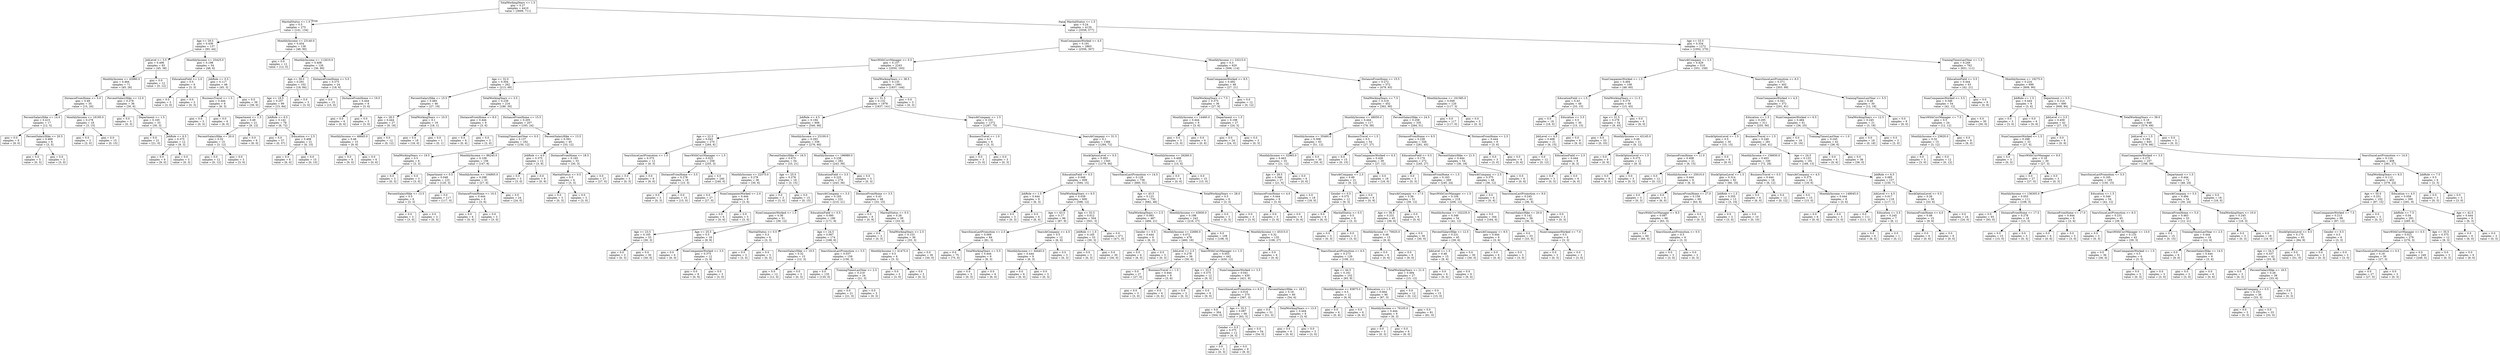 digraph Tree {
node [shape=box] ;
0 [label="TotalWorkingYears <= 1.5\ngini = 0.27\nsamples = 4410\nvalue = [3699, 711]"] ;
1 [label="MaritalStatus <= 1.5\ngini = 0.5\nsamples = 275\nvalue = [141, 134]"] ;
0 -> 1 [labeldistance=2.5, labelangle=45, headlabel="True"] ;
2 [label="Age <= 29.5\ngini = 0.436\nsamples = 137\nvalue = [93, 44]"] ;
1 -> 2 ;
3 [label="JobLevel <= 3.5\ngini = 0.496\nsamples = 83\nvalue = [45, 38]"] ;
2 -> 3 ;
4 [label="MonthlyIncome <= 43980.0\ngini = 0.464\nsamples = 71\nvalue = [45, 26]"] ;
3 -> 4 ;
5 [label="DistanceFromHome <= 5.0\ngini = 0.49\nsamples = 35\nvalue = [15, 20]"] ;
4 -> 5 ;
6 [label="PercentSalaryHike <= 14.0\ngini = 0.415\nsamples = 17\nvalue = [12, 5]"] ;
5 -> 6 ;
7 [label="gini = 0.0\nsamples = 9\nvalue = [9, 0]"] ;
6 -> 7 ;
8 [label="PercentSalaryHike <= 20.5\ngini = 0.469\nsamples = 8\nvalue = [3, 5]"] ;
6 -> 8 ;
9 [label="gini = 0.0\nsamples = 5\nvalue = [0, 5]"] ;
8 -> 9 ;
10 [label="gini = 0.0\nsamples = 3\nvalue = [3, 0]"] ;
8 -> 10 ;
11 [label="MonthlyIncome <= 16195.0\ngini = 0.278\nsamples = 18\nvalue = [3, 15]"] ;
5 -> 11 ;
12 [label="gini = 0.0\nsamples = 3\nvalue = [3, 0]"] ;
11 -> 12 ;
13 [label="gini = 0.0\nsamples = 15\nvalue = [0, 15]"] ;
11 -> 13 ;
14 [label="PercentSalaryHike <= 12.0\ngini = 0.278\nsamples = 36\nvalue = [30, 6]"] ;
4 -> 14 ;
15 [label="gini = 0.0\nsamples = 3\nvalue = [0, 3]"] ;
14 -> 15 ;
16 [label="Department <= 1.5\ngini = 0.165\nsamples = 33\nvalue = [30, 3]"] ;
14 -> 16 ;
17 [label="gini = 0.0\nsamples = 21\nvalue = [21, 0]"] ;
16 -> 17 ;
18 [label="JobRole <= 6.5\ngini = 0.375\nsamples = 12\nvalue = [9, 3]"] ;
16 -> 18 ;
19 [label="gini = 0.0\nsamples = 9\nvalue = [9, 0]"] ;
18 -> 19 ;
20 [label="gini = 0.0\nsamples = 3\nvalue = [0, 3]"] ;
18 -> 20 ;
21 [label="gini = 0.0\nsamples = 12\nvalue = [0, 12]"] ;
3 -> 21 ;
22 [label="MonthlyIncome <= 25425.0\ngini = 0.198\nsamples = 54\nvalue = [48, 6]"] ;
2 -> 22 ;
23 [label="EducationField <= 2.0\ngini = 0.5\nsamples = 6\nvalue = [3, 3]"] ;
22 -> 23 ;
24 [label="gini = 0.0\nsamples = 3\nvalue = [3, 0]"] ;
23 -> 24 ;
25 [label="gini = 0.0\nsamples = 3\nvalue = [0, 3]"] ;
23 -> 25 ;
26 [label="JobRole <= 0.5\ngini = 0.117\nsamples = 48\nvalue = [45, 3]"] ;
22 -> 26 ;
27 [label="BusinessTravel <= 1.5\ngini = 0.444\nsamples = 9\nvalue = [6, 3]"] ;
26 -> 27 ;
28 [label="gini = 0.0\nsamples = 3\nvalue = [0, 3]"] ;
27 -> 28 ;
29 [label="gini = 0.0\nsamples = 6\nvalue = [6, 0]"] ;
27 -> 29 ;
30 [label="gini = 0.0\nsamples = 39\nvalue = [39, 0]"] ;
26 -> 30 ;
31 [label="MonthlyIncome <= 23140.0\ngini = 0.454\nsamples = 138\nvalue = [48, 90]"] ;
1 -> 31 ;
32 [label="gini = 0.0\nsamples = 12\nvalue = [12, 0]"] ;
31 -> 32 ;
33 [label="MonthlyIncome <= 112610.0\ngini = 0.408\nsamples = 126\nvalue = [36, 90]"] ;
31 -> 33 ;
34 [label="Age <= 39.0\ngini = 0.291\nsamples = 102\nvalue = [18, 84]"] ;
33 -> 34 ;
35 [label="Age <= 18.5\ngini = 0.257\nsamples = 99\nvalue = [15, 84]"] ;
34 -> 35 ;
36 [label="Department <= 1.5\ngini = 0.49\nsamples = 21\nvalue = [9, 12]"] ;
35 -> 36 ;
37 [label="PercentSalaryHike <= 20.0\ngini = 0.32\nsamples = 15\nvalue = [3, 12]"] ;
36 -> 37 ;
38 [label="gini = 0.0\nsamples = 12\nvalue = [0, 12]"] ;
37 -> 38 ;
39 [label="gini = 0.0\nsamples = 3\nvalue = [3, 0]"] ;
37 -> 39 ;
40 [label="gini = 0.0\nsamples = 6\nvalue = [6, 0]"] ;
36 -> 40 ;
41 [label="JobRole <= 6.5\ngini = 0.142\nsamples = 78\nvalue = [6, 72]"] ;
35 -> 41 ;
42 [label="gini = 0.0\nsamples = 57\nvalue = [0, 57]"] ;
41 -> 42 ;
43 [label="Education <= 2.5\ngini = 0.408\nsamples = 21\nvalue = [6, 15]"] ;
41 -> 43 ;
44 [label="gini = 0.0\nsamples = 6\nvalue = [6, 0]"] ;
43 -> 44 ;
45 [label="gini = 0.0\nsamples = 15\nvalue = [0, 15]"] ;
43 -> 45 ;
46 [label="gini = 0.0\nsamples = 3\nvalue = [3, 0]"] ;
34 -> 46 ;
47 [label="DistanceFromHome <= 5.0\ngini = 0.375\nsamples = 24\nvalue = [18, 6]"] ;
33 -> 47 ;
48 [label="gini = 0.0\nsamples = 15\nvalue = [15, 0]"] ;
47 -> 48 ;
49 [label="DistanceFromHome <= 19.0\ngini = 0.444\nsamples = 9\nvalue = [3, 6]"] ;
47 -> 49 ;
50 [label="gini = 0.0\nsamples = 6\nvalue = [0, 6]"] ;
49 -> 50 ;
51 [label="gini = 0.0\nsamples = 3\nvalue = [3, 0]"] ;
49 -> 51 ;
52 [label="MaritalStatus <= 1.5\ngini = 0.24\nsamples = 4135\nvalue = [3558, 577]"] ;
0 -> 52 [labeldistance=2.5, labelangle=-45, headlabel="False"] ;
53 [label="NumCompaniesWorked <= 4.5\ngini = 0.191\nsamples = 2863\nvalue = [2556, 307]"] ;
52 -> 53 ;
54 [label="YearsWithCurrManager <= 0.5\ngini = 0.157\nsamples = 2243\nvalue = [2050, 193]"] ;
53 -> 54 ;
55 [label="Age <= 32.0\ngini = 0.304\nsamples = 262\nvalue = [213, 49]"] ;
54 -> 55 ;
56 [label="PercentSalaryHike <= 15.5\ngini = 0.485\nsamples = 46\nvalue = [27, 19]"] ;
55 -> 56 ;
57 [label="Age <= 28.5\ngini = 0.444\nsamples = 27\nvalue = [9, 18]"] ;
56 -> 57 ;
58 [label="MonthlyIncome <= 46845.0\ngini = 0.48\nsamples = 15\nvalue = [9, 6]"] ;
57 -> 58 ;
59 [label="gini = 0.0\nsamples = 9\nvalue = [9, 0]"] ;
58 -> 59 ;
60 [label="gini = 0.0\nsamples = 6\nvalue = [0, 6]"] ;
58 -> 60 ;
61 [label="gini = 0.0\nsamples = 12\nvalue = [0, 12]"] ;
57 -> 61 ;
62 [label="TotalWorkingYears <= 10.5\ngini = 0.1\nsamples = 19\nvalue = [18, 1]"] ;
56 -> 62 ;
63 [label="gini = 0.0\nsamples = 18\nvalue = [18, 0]"] ;
62 -> 63 ;
64 [label="gini = 0.0\nsamples = 1\nvalue = [0, 1]"] ;
62 -> 64 ;
65 [label="TotalWorkingYears <= 3.5\ngini = 0.239\nsamples = 216\nvalue = [186, 30]"] ;
55 -> 65 ;
66 [label="DistanceFromHome <= 8.0\ngini = 0.444\nsamples = 9\nvalue = [3, 6]"] ;
65 -> 66 ;
67 [label="gini = 0.0\nsamples = 6\nvalue = [0, 6]"] ;
66 -> 67 ;
68 [label="gini = 0.0\nsamples = 3\nvalue = [3, 0]"] ;
66 -> 68 ;
69 [label="DistanceFromHome <= 15.5\ngini = 0.205\nsamples = 207\nvalue = [183, 24]"] ;
65 -> 69 ;
70 [label="TrainingTimesLastYear <= 0.5\ngini = 0.137\nsamples = 162\nvalue = [150, 12]"] ;
69 -> 70 ;
71 [label="TotalWorkingYears <= 19.5\ngini = 0.5\nsamples = 6\nvalue = [3, 3]"] ;
70 -> 71 ;
72 [label="gini = 0.0\nsamples = 3\nvalue = [0, 3]"] ;
71 -> 72 ;
73 [label="gini = 0.0\nsamples = 3\nvalue = [3, 0]"] ;
71 -> 73 ;
74 [label="MonthlyIncome <= 86245.0\ngini = 0.109\nsamples = 156\nvalue = [147, 9]"] ;
70 -> 74 ;
75 [label="Department <= 0.5\ngini = 0.048\nsamples = 123\nvalue = [120, 3]"] ;
74 -> 75 ;
76 [label="PercentSalaryHike <= 13.5\ngini = 0.5\nsamples = 6\nvalue = [3, 3]"] ;
75 -> 76 ;
77 [label="gini = 0.0\nsamples = 3\nvalue = [3, 0]"] ;
76 -> 77 ;
78 [label="gini = 0.0\nsamples = 3\nvalue = [0, 3]"] ;
76 -> 78 ;
79 [label="gini = 0.0\nsamples = 117\nvalue = [117, 0]"] ;
75 -> 79 ;
80 [label="MonthlyIncome <= 104905.0\ngini = 0.298\nsamples = 33\nvalue = [27, 6]"] ;
74 -> 80 ;
81 [label="DistanceFromHome <= 10.5\ngini = 0.444\nsamples = 9\nvalue = [3, 6]"] ;
80 -> 81 ;
82 [label="gini = 0.0\nsamples = 6\nvalue = [0, 6]"] ;
81 -> 82 ;
83 [label="gini = 0.0\nsamples = 3\nvalue = [3, 0]"] ;
81 -> 83 ;
84 [label="gini = 0.0\nsamples = 24\nvalue = [24, 0]"] ;
80 -> 84 ;
85 [label="PercentSalaryHike <= 13.5\ngini = 0.391\nsamples = 45\nvalue = [33, 12]"] ;
69 -> 85 ;
86 [label="JobRole <= 4.0\ngini = 0.375\nsamples = 12\nvalue = [3, 9]"] ;
85 -> 86 ;
87 [label="gini = 0.0\nsamples = 3\nvalue = [3, 0]"] ;
86 -> 87 ;
88 [label="gini = 0.0\nsamples = 9\nvalue = [0, 9]"] ;
86 -> 88 ;
89 [label="DistanceFromHome <= 18.5\ngini = 0.165\nsamples = 33\nvalue = [30, 3]"] ;
85 -> 89 ;
90 [label="MaritalStatus <= 0.5\ngini = 0.5\nsamples = 6\nvalue = [3, 3]"] ;
89 -> 90 ;
91 [label="gini = 0.0\nsamples = 3\nvalue = [0, 3]"] ;
90 -> 91 ;
92 [label="gini = 0.0\nsamples = 3\nvalue = [3, 0]"] ;
90 -> 92 ;
93 [label="gini = 0.0\nsamples = 27\nvalue = [27, 0]"] ;
89 -> 93 ;
94 [label="TotalWorkingYears <= 38.5\ngini = 0.135\nsamples = 1981\nvalue = [1837, 144]"] ;
54 -> 94 ;
95 [label="Age <= 31.5\ngini = 0.132\nsamples = 1978\nvalue = [1837, 141]"] ;
94 -> 95 ;
96 [label="JobRole <= 4.5\ngini = 0.194\nsamples = 606\nvalue = [540, 66]"] ;
95 -> 96 ;
97 [label="Age <= 22.5\ngini = 0.043\nsamples = 270\nvalue = [264, 6]"] ;
96 -> 97 ;
98 [label="YearsSinceLastPromotion <= 1.0\ngini = 0.375\nsamples = 12\nvalue = [9, 3]"] ;
97 -> 98 ;
99 [label="gini = 0.0\nsamples = 3\nvalue = [0, 3]"] ;
98 -> 99 ;
100 [label="gini = 0.0\nsamples = 9\nvalue = [9, 0]"] ;
98 -> 100 ;
101 [label="YearsWithCurrManager <= 1.5\ngini = 0.023\nsamples = 258\nvalue = [255, 3]"] ;
97 -> 101 ;
102 [label="DistanceFromHome <= 3.5\ngini = 0.278\nsamples = 18\nvalue = [15, 3]"] ;
101 -> 102 ;
103 [label="gini = 0.0\nsamples = 3\nvalue = [0, 3]"] ;
102 -> 103 ;
104 [label="gini = 0.0\nsamples = 15\nvalue = [15, 0]"] ;
102 -> 104 ;
105 [label="gini = 0.0\nsamples = 240\nvalue = [240, 0]"] ;
101 -> 105 ;
106 [label="MonthlyIncome <= 23100.0\ngini = 0.293\nsamples = 336\nvalue = [276, 60]"] ;
96 -> 106 ;
107 [label="PercentSalaryHike <= 16.5\ngini = 0.475\nsamples = 54\nvalue = [33, 21]"] ;
106 -> 107 ;
108 [label="MonthlyIncome <= 22375.0\ngini = 0.278\nsamples = 36\nvalue = [30, 6]"] ;
107 -> 108 ;
109 [label="gini = 0.0\nsamples = 27\nvalue = [27, 0]"] ;
108 -> 109 ;
110 [label="NumCompaniesWorked <= 2.0\ngini = 0.444\nsamples = 9\nvalue = [3, 6]"] ;
108 -> 110 ;
111 [label="gini = 0.0\nsamples = 6\nvalue = [0, 6]"] ;
110 -> 111 ;
112 [label="gini = 0.0\nsamples = 3\nvalue = [3, 0]"] ;
110 -> 112 ;
113 [label="Age <= 25.5\ngini = 0.278\nsamples = 18\nvalue = [3, 15]"] ;
107 -> 113 ;
114 [label="gini = 0.0\nsamples = 3\nvalue = [3, 0]"] ;
113 -> 114 ;
115 [label="gini = 0.0\nsamples = 15\nvalue = [0, 15]"] ;
113 -> 115 ;
116 [label="MonthlyIncome <= 196980.0\ngini = 0.238\nsamples = 282\nvalue = [243, 39]"] ;
106 -> 116 ;
117 [label="EducationField <= 3.5\ngini = 0.225\nsamples = 279\nvalue = [243, 36]"] ;
116 -> 117 ;
118 [label="YearsAtCompany <= 3.5\ngini = 0.165\nsamples = 231\nvalue = [210, 21]"] ;
117 -> 118 ;
119 [label="NumCompaniesWorked <= 1.5\ngini = 0.36\nsamples = 51\nvalue = [39, 12]"] ;
118 -> 119 ;
120 [label="Age <= 23.5\ngini = 0.165\nsamples = 33\nvalue = [30, 3]"] ;
119 -> 120 ;
121 [label="gini = 0.0\nsamples = 3\nvalue = [0, 3]"] ;
120 -> 121 ;
122 [label="gini = 0.0\nsamples = 30\nvalue = [30, 0]"] ;
120 -> 122 ;
123 [label="Age <= 25.5\ngini = 0.5\nsamples = 18\nvalue = [9, 9]"] ;
119 -> 123 ;
124 [label="gini = 0.0\nsamples = 6\nvalue = [6, 0]"] ;
123 -> 124 ;
125 [label="NumCompaniesWorked <= 3.5\ngini = 0.375\nsamples = 12\nvalue = [3, 9]"] ;
123 -> 125 ;
126 [label="gini = 0.0\nsamples = 9\nvalue = [0, 9]"] ;
125 -> 126 ;
127 [label="gini = 0.0\nsamples = 3\nvalue = [3, 0]"] ;
125 -> 127 ;
128 [label="EducationField <= 0.5\ngini = 0.095\nsamples = 180\nvalue = [171, 9]"] ;
118 -> 128 ;
129 [label="MaritalStatus <= 0.5\ngini = 0.5\nsamples = 6\nvalue = [3, 3]"] ;
128 -> 129 ;
130 [label="gini = 0.0\nsamples = 3\nvalue = [3, 0]"] ;
129 -> 130 ;
131 [label="gini = 0.0\nsamples = 3\nvalue = [0, 3]"] ;
129 -> 131 ;
132 [label="Age <= 24.5\ngini = 0.067\nsamples = 174\nvalue = [168, 6]"] ;
128 -> 132 ;
133 [label="PercentSalaryHike <= 19.5\ngini = 0.32\nsamples = 15\nvalue = [12, 3]"] ;
132 -> 133 ;
134 [label="gini = 0.0\nsamples = 12\nvalue = [12, 0]"] ;
133 -> 134 ;
135 [label="gini = 0.0\nsamples = 3\nvalue = [0, 3]"] ;
133 -> 135 ;
136 [label="YearsSinceLastPromotion <= 5.5\ngini = 0.037\nsamples = 159\nvalue = [156, 3]"] ;
132 -> 136 ;
137 [label="gini = 0.0\nsamples = 135\nvalue = [135, 0]"] ;
136 -> 137 ;
138 [label="TrainingTimesLastYear <= 2.5\ngini = 0.219\nsamples = 24\nvalue = [21, 3]"] ;
136 -> 138 ;
139 [label="gini = 0.0\nsamples = 21\nvalue = [21, 0]"] ;
138 -> 139 ;
140 [label="gini = 0.0\nsamples = 3\nvalue = [0, 3]"] ;
138 -> 140 ;
141 [label="DistanceFromHome <= 3.5\ngini = 0.43\nsamples = 48\nvalue = [33, 15]"] ;
117 -> 141 ;
142 [label="gini = 0.0\nsamples = 9\nvalue = [0, 9]"] ;
141 -> 142 ;
143 [label="MaritalStatus <= 0.5\ngini = 0.26\nsamples = 39\nvalue = [33, 6]"] ;
141 -> 143 ;
144 [label="gini = 0.0\nsamples = 3\nvalue = [0, 3]"] ;
143 -> 144 ;
145 [label="TotalWorkingYears <= 2.5\ngini = 0.153\nsamples = 36\nvalue = [33, 3]"] ;
143 -> 145 ;
146 [label="MonthlyIncome <= 41475.0\ngini = 0.5\nsamples = 6\nvalue = [3, 3]"] ;
145 -> 146 ;
147 [label="gini = 0.0\nsamples = 3\nvalue = [3, 0]"] ;
146 -> 147 ;
148 [label="gini = 0.0\nsamples = 3\nvalue = [0, 3]"] ;
146 -> 148 ;
149 [label="gini = 0.0\nsamples = 30\nvalue = [30, 0]"] ;
145 -> 149 ;
150 [label="gini = 0.0\nsamples = 3\nvalue = [0, 3]"] ;
116 -> 150 ;
151 [label="YearsAtCompany <= 1.5\ngini = 0.103\nsamples = 1372\nvalue = [1297, 75]"] ;
95 -> 151 ;
152 [label="BusinessTravel <= 1.0\ngini = 0.5\nsamples = 6\nvalue = [3, 3]"] ;
151 -> 152 ;
153 [label="gini = 0.0\nsamples = 3\nvalue = [3, 0]"] ;
152 -> 153 ;
154 [label="gini = 0.0\nsamples = 3\nvalue = [0, 3]"] ;
152 -> 154 ;
155 [label="YearsAtCompany <= 31.5\ngini = 0.1\nsamples = 1366\nvalue = [1294, 72]"] ;
151 -> 155 ;
156 [label="StockOptionLevel <= 0.5\ngini = 0.093\nsamples = 1345\nvalue = [1279, 66]"] ;
155 -> 156 ;
157 [label="EducationField <= 0.5\ngini = 0.048\nsamples = 609\nvalue = [594, 15]"] ;
156 -> 157 ;
158 [label="JobRole <= 1.5\ngini = 0.444\nsamples = 9\nvalue = [6, 3]"] ;
157 -> 158 ;
159 [label="gini = 0.0\nsamples = 3\nvalue = [0, 3]"] ;
158 -> 159 ;
160 [label="gini = 0.0\nsamples = 6\nvalue = [6, 0]"] ;
158 -> 160 ;
161 [label="TotalWorkingYears <= 6.5\ngini = 0.039\nsamples = 600\nvalue = [588, 12]"] ;
157 -> 161 ;
162 [label="Age <= 43.5\ngini = 0.17\nsamples = 96\nvalue = [87, 9]"] ;
161 -> 162 ;
163 [label="YearsSinceLastPromotion <= 2.5\ngini = 0.069\nsamples = 84\nvalue = [81, 3]"] ;
162 -> 163 ;
164 [label="gini = 0.0\nsamples = 75\nvalue = [75, 0]"] ;
163 -> 164 ;
165 [label="TotalWorkingYears <= 5.5\ngini = 0.444\nsamples = 9\nvalue = [6, 3]"] ;
163 -> 165 ;
166 [label="gini = 0.0\nsamples = 3\nvalue = [0, 3]"] ;
165 -> 166 ;
167 [label="gini = 0.0\nsamples = 6\nvalue = [6, 0]"] ;
165 -> 167 ;
168 [label="YearsAtCompany <= 4.5\ngini = 0.5\nsamples = 12\nvalue = [6, 6]"] ;
162 -> 168 ;
169 [label="MonthlyIncome <= 44445.0\ngini = 0.444\nsamples = 9\nvalue = [6, 3]"] ;
168 -> 169 ;
170 [label="gini = 0.0\nsamples = 6\nvalue = [6, 0]"] ;
169 -> 170 ;
171 [label="gini = 0.0\nsamples = 3\nvalue = [0, 3]"] ;
169 -> 171 ;
172 [label="gini = 0.0\nsamples = 3\nvalue = [0, 3]"] ;
168 -> 172 ;
173 [label="Age <= 32.5\ngini = 0.012\nsamples = 504\nvalue = [501, 3]"] ;
161 -> 173 ;
174 [label="JobRole <= 1.0\ngini = 0.165\nsamples = 33\nvalue = [30, 3]"] ;
173 -> 174 ;
175 [label="gini = 0.0\nsamples = 3\nvalue = [0, 3]"] ;
174 -> 175 ;
176 [label="gini = 0.0\nsamples = 30\nvalue = [30, 0]"] ;
174 -> 176 ;
177 [label="gini = 0.0\nsamples = 471\nvalue = [471, 0]"] ;
173 -> 177 ;
178 [label="YearsSinceLastPromotion <= 14.5\ngini = 0.129\nsamples = 736\nvalue = [685, 51]"] ;
156 -> 178 ;
179 [label="Age <= 43.5\ngini = 0.123\nsamples = 730\nvalue = [682, 48]"] ;
178 -> 179 ;
180 [label="TotalWorkingYears <= 2.5\ngini = 0.083\nsamples = 487\nvalue = [466, 21]"] ;
179 -> 180 ;
181 [label="Gender <= 0.5\ngini = 0.444\nsamples = 9\nvalue = [6, 3]"] ;
180 -> 181 ;
182 [label="gini = 0.0\nsamples = 6\nvalue = [6, 0]"] ;
181 -> 182 ;
183 [label="gini = 0.0\nsamples = 3\nvalue = [0, 3]"] ;
181 -> 183 ;
184 [label="MonthlyIncome <= 22690.0\ngini = 0.072\nsamples = 478\nvalue = [460, 18]"] ;
180 -> 184 ;
185 [label="JobLevel <= 2.5\ngini = 0.278\nsamples = 36\nvalue = [30, 6]"] ;
184 -> 185 ;
186 [label="gini = 0.0\nsamples = 27\nvalue = [27, 0]"] ;
185 -> 186 ;
187 [label="BusinessTravel <= 1.0\ngini = 0.444\nsamples = 9\nvalue = [3, 6]"] ;
185 -> 187 ;
188 [label="gini = 0.0\nsamples = 3\nvalue = [3, 0]"] ;
187 -> 188 ;
189 [label="gini = 0.0\nsamples = 6\nvalue = [0, 6]"] ;
187 -> 189 ;
190 [label="YearsWithCurrManager <= 1.5\ngini = 0.053\nsamples = 442\nvalue = [430, 12]"] ;
184 -> 190 ;
191 [label="Age <= 33.5\ngini = 0.375\nsamples = 12\nvalue = [9, 3]"] ;
190 -> 191 ;
192 [label="gini = 0.0\nsamples = 3\nvalue = [0, 3]"] ;
191 -> 192 ;
193 [label="gini = 0.0\nsamples = 9\nvalue = [9, 0]"] ;
191 -> 193 ;
194 [label="NumCompaniesWorked <= 3.5\ngini = 0.041\nsamples = 430\nvalue = [421, 9]"] ;
190 -> 194 ;
195 [label="YearsSinceLastPromotion <= 6.5\ngini = 0.016\nsamples = 370\nvalue = [367, 3]"] ;
194 -> 195 ;
196 [label="gini = 0.0\nsamples = 304\nvalue = [304, 0]"] ;
195 -> 196 ;
197 [label="Age <= 35.5\ngini = 0.087\nsamples = 66\nvalue = [63, 3]"] ;
195 -> 197 ;
198 [label="Gender <= 0.5\ngini = 0.375\nsamples = 12\nvalue = [9, 3]"] ;
197 -> 198 ;
199 [label="gini = 0.0\nsamples = 3\nvalue = [0, 3]"] ;
198 -> 199 ;
200 [label="gini = 0.0\nsamples = 9\nvalue = [9, 0]"] ;
198 -> 200 ;
201 [label="gini = 0.0\nsamples = 54\nvalue = [54, 0]"] ;
197 -> 201 ;
202 [label="PercentSalaryHike <= 18.5\ngini = 0.18\nsamples = 60\nvalue = [54, 6]"] ;
194 -> 202 ;
203 [label="gini = 0.0\nsamples = 51\nvalue = [51, 0]"] ;
202 -> 203 ;
204 [label="TotalWorkingYears <= 13.5\ngini = 0.444\nsamples = 9\nvalue = [3, 6]"] ;
202 -> 204 ;
205 [label="gini = 0.0\nsamples = 6\nvalue = [0, 6]"] ;
204 -> 205 ;
206 [label="gini = 0.0\nsamples = 3\nvalue = [3, 0]"] ;
204 -> 206 ;
207 [label="MonthlyIncome <= 43930.0\ngini = 0.198\nsamples = 243\nvalue = [216, 27]"] ;
179 -> 207 ;
208 [label="gini = 0.0\nsamples = 108\nvalue = [108, 0]"] ;
207 -> 208 ;
209 [label="MonthlyIncome <= 45315.0\ngini = 0.32\nsamples = 135\nvalue = [108, 27]"] ;
207 -> 209 ;
210 [label="gini = 0.0\nsamples = 6\nvalue = [0, 6]"] ;
209 -> 210 ;
211 [label="YearsSinceLastPromotion <= 6.5\ngini = 0.273\nsamples = 129\nvalue = [108, 21]"] ;
209 -> 211 ;
212 [label="Age <= 44.5\ngini = 0.161\nsamples = 102\nvalue = [93, 9]"] ;
211 -> 212 ;
213 [label="MonthlyIncome <= 83875.0\ngini = 0.5\nsamples = 12\nvalue = [6, 6]"] ;
212 -> 213 ;
214 [label="gini = 0.0\nsamples = 6\nvalue = [0, 6]"] ;
213 -> 214 ;
215 [label="gini = 0.0\nsamples = 6\nvalue = [6, 0]"] ;
213 -> 215 ;
216 [label="Education <= 1.5\ngini = 0.064\nsamples = 90\nvalue = [87, 3]"] ;
212 -> 216 ;
217 [label="MonthlyIncome <= 76105.0\ngini = 0.444\nsamples = 9\nvalue = [6, 3]"] ;
216 -> 217 ;
218 [label="gini = 0.0\nsamples = 3\nvalue = [0, 3]"] ;
217 -> 218 ;
219 [label="gini = 0.0\nsamples = 6\nvalue = [6, 0]"] ;
217 -> 219 ;
220 [label="gini = 0.0\nsamples = 81\nvalue = [81, 0]"] ;
216 -> 220 ;
221 [label="TotalWorkingYears <= 21.0\ngini = 0.494\nsamples = 27\nvalue = [15, 12]"] ;
211 -> 221 ;
222 [label="gini = 0.0\nsamples = 12\nvalue = [0, 12]"] ;
221 -> 222 ;
223 [label="gini = 0.0\nsamples = 15\nvalue = [15, 0]"] ;
221 -> 223 ;
224 [label="TotalWorkingYears <= 28.0\ngini = 0.5\nsamples = 6\nvalue = [3, 3]"] ;
178 -> 224 ;
225 [label="gini = 0.0\nsamples = 3\nvalue = [0, 3]"] ;
224 -> 225 ;
226 [label="gini = 0.0\nsamples = 3\nvalue = [3, 0]"] ;
224 -> 226 ;
227 [label="MonthlyIncome <= 26260.0\ngini = 0.408\nsamples = 21\nvalue = [15, 6]"] ;
155 -> 227 ;
228 [label="gini = 0.0\nsamples = 6\nvalue = [0, 6]"] ;
227 -> 228 ;
229 [label="gini = 0.0\nsamples = 15\nvalue = [15, 0]"] ;
227 -> 229 ;
230 [label="gini = 0.0\nsamples = 3\nvalue = [0, 3]"] ;
94 -> 230 ;
231 [label="MonthlyIncome <= 23215.0\ngini = 0.3\nsamples = 620\nvalue = [506, 114]"] ;
53 -> 231 ;
232 [label="NumCompaniesWorked <= 8.5\ngini = 0.492\nsamples = 48\nvalue = [27, 21]"] ;
231 -> 232 ;
233 [label="TotalWorkingYears <= 7.5\ngini = 0.375\nsamples = 36\nvalue = [27, 9]"] ;
232 -> 233 ;
234 [label="MonthlyIncome <= 14460.0\ngini = 0.444\nsamples = 9\nvalue = [3, 6]"] ;
233 -> 234 ;
235 [label="gini = 0.0\nsamples = 3\nvalue = [3, 0]"] ;
234 -> 235 ;
236 [label="gini = 0.0\nsamples = 6\nvalue = [0, 6]"] ;
234 -> 236 ;
237 [label="Department <= 1.5\ngini = 0.198\nsamples = 27\nvalue = [24, 3]"] ;
233 -> 237 ;
238 [label="gini = 0.0\nsamples = 24\nvalue = [24, 0]"] ;
237 -> 238 ;
239 [label="gini = 0.0\nsamples = 3\nvalue = [0, 3]"] ;
237 -> 239 ;
240 [label="gini = 0.0\nsamples = 12\nvalue = [0, 12]"] ;
232 -> 240 ;
241 [label="DistanceFromHome <= 15.5\ngini = 0.272\nsamples = 572\nvalue = [479, 93]"] ;
231 -> 241 ;
242 [label="TotalWorkingYears <= 7.5\ngini = 0.319\nsamples = 452\nvalue = [362, 90]"] ;
241 -> 242 ;
243 [label="MonthlyIncome <= 48050.0\ngini = 0.444\nsamples = 117\nvalue = [78, 39]"] ;
242 -> 243 ;
244 [label="MonthlyIncome <= 35460.0\ngini = 0.308\nsamples = 63\nvalue = [51, 12]"] ;
243 -> 244 ;
245 [label="MonthlyIncome <= 32965.0\ngini = 0.463\nsamples = 33\nvalue = [21, 12]"] ;
244 -> 245 ;
246 [label="Age <= 29.5\ngini = 0.346\nsamples = 27\nvalue = [21, 6]"] ;
245 -> 246 ;
247 [label="DistanceFromHome <= 4.0\ngini = 0.444\nsamples = 9\nvalue = [3, 6]"] ;
246 -> 247 ;
248 [label="gini = 0.0\nsamples = 3\nvalue = [3, 0]"] ;
247 -> 248 ;
249 [label="gini = 0.0\nsamples = 6\nvalue = [0, 6]"] ;
247 -> 249 ;
250 [label="gini = 0.0\nsamples = 18\nvalue = [18, 0]"] ;
246 -> 250 ;
251 [label="gini = 0.0\nsamples = 6\nvalue = [0, 6]"] ;
245 -> 251 ;
252 [label="gini = 0.0\nsamples = 30\nvalue = [30, 0]"] ;
244 -> 252 ;
253 [label="BusinessTravel <= 1.5\ngini = 0.5\nsamples = 54\nvalue = [27, 27]"] ;
243 -> 253 ;
254 [label="gini = 0.0\nsamples = 15\nvalue = [0, 15]"] ;
253 -> 254 ;
255 [label="NumCompaniesWorked <= 6.5\ngini = 0.426\nsamples = 39\nvalue = [27, 12]"] ;
253 -> 255 ;
256 [label="YearsAtCompany <= 2.5\ngini = 0.49\nsamples = 21\nvalue = [9, 12]"] ;
255 -> 256 ;
257 [label="Gender <= 0.5\ngini = 0.375\nsamples = 12\nvalue = [9, 3]"] ;
256 -> 257 ;
258 [label="gini = 0.0\nsamples = 6\nvalue = [6, 0]"] ;
257 -> 258 ;
259 [label="MaritalStatus <= 0.5\ngini = 0.5\nsamples = 6\nvalue = [3, 3]"] ;
257 -> 259 ;
260 [label="gini = 0.0\nsamples = 3\nvalue = [0, 3]"] ;
259 -> 260 ;
261 [label="gini = 0.0\nsamples = 3\nvalue = [3, 0]"] ;
259 -> 261 ;
262 [label="gini = 0.0\nsamples = 9\nvalue = [0, 9]"] ;
256 -> 262 ;
263 [label="gini = 0.0\nsamples = 18\nvalue = [18, 0]"] ;
255 -> 263 ;
264 [label="PercentSalaryHike <= 24.5\ngini = 0.258\nsamples = 335\nvalue = [284, 51]"] ;
242 -> 264 ;
265 [label="DistanceFromHome <= 9.5\ngini = 0.238\nsamples = 326\nvalue = [281, 45]"] ;
264 -> 265 ;
266 [label="EducationField <= 0.5\ngini = 0.179\nsamples = 272\nvalue = [245, 27]"] ;
265 -> 266 ;
267 [label="gini = 0.0\nsamples = 3\nvalue = [0, 3]"] ;
266 -> 267 ;
268 [label="DistanceFromHome <= 1.5\ngini = 0.163\nsamples = 269\nvalue = [245, 24]"] ;
266 -> 268 ;
269 [label="YearsAtCompany <= 17.5\ngini = 0.36\nsamples = 51\nvalue = [39, 12]"] ;
268 -> 269 ;
270 [label="Age <= 36.5\ngini = 0.231\nsamples = 45\nvalue = [39, 6]"] ;
269 -> 270 ;
271 [label="MonthlyIncome <= 70025.0\ngini = 0.48\nsamples = 15\nvalue = [9, 6]"] ;
270 -> 271 ;
272 [label="gini = 0.0\nsamples = 6\nvalue = [0, 6]"] ;
271 -> 272 ;
273 [label="gini = 0.0\nsamples = 9\nvalue = [9, 0]"] ;
271 -> 273 ;
274 [label="gini = 0.0\nsamples = 30\nvalue = [30, 0]"] ;
270 -> 274 ;
275 [label="gini = 0.0\nsamples = 6\nvalue = [0, 6]"] ;
269 -> 275 ;
276 [label="YearsWithCurrManager <= 1.5\ngini = 0.104\nsamples = 218\nvalue = [206, 12]"] ;
268 -> 276 ;
277 [label="MonthlyIncome <= 102235.0\ngini = 0.346\nsamples = 54\nvalue = [42, 12]"] ;
276 -> 277 ;
278 [label="PercentSalaryHike <= 12.5\ngini = 0.231\nsamples = 45\nvalue = [39, 6]"] ;
277 -> 278 ;
279 [label="JobLevel <= 1.5\ngini = 0.48\nsamples = 15\nvalue = [9, 6]"] ;
278 -> 279 ;
280 [label="gini = 0.0\nsamples = 6\nvalue = [0, 6]"] ;
279 -> 280 ;
281 [label="gini = 0.0\nsamples = 9\nvalue = [9, 0]"] ;
279 -> 281 ;
282 [label="gini = 0.0\nsamples = 30\nvalue = [30, 0]"] ;
278 -> 282 ;
283 [label="YearsAtCompany <= 9.5\ngini = 0.444\nsamples = 9\nvalue = [3, 6]"] ;
277 -> 283 ;
284 [label="gini = 0.0\nsamples = 6\nvalue = [0, 6]"] ;
283 -> 284 ;
285 [label="gini = 0.0\nsamples = 3\nvalue = [3, 0]"] ;
283 -> 285 ;
286 [label="gini = 0.0\nsamples = 164\nvalue = [164, 0]"] ;
276 -> 286 ;
287 [label="PercentSalaryHike <= 21.5\ngini = 0.444\nsamples = 54\nvalue = [36, 18]"] ;
265 -> 287 ;
288 [label="YearsAtCompany <= 2.5\ngini = 0.375\nsamples = 48\nvalue = [36, 12]"] ;
287 -> 288 ;
289 [label="gini = 0.0\nsamples = 6\nvalue = [0, 6]"] ;
288 -> 289 ;
290 [label="YearsSinceLastPromotion <= 9.0\ngini = 0.245\nsamples = 42\nvalue = [36, 6]"] ;
288 -> 290 ;
291 [label="PercentSalaryHike <= 20.0\ngini = 0.142\nsamples = 39\nvalue = [36, 3]"] ;
290 -> 291 ;
292 [label="gini = 0.0\nsamples = 33\nvalue = [33, 0]"] ;
291 -> 292 ;
293 [label="NumCompaniesWorked <= 7.0\ngini = 0.5\nsamples = 6\nvalue = [3, 3]"] ;
291 -> 293 ;
294 [label="gini = 0.0\nsamples = 3\nvalue = [0, 3]"] ;
293 -> 294 ;
295 [label="gini = 0.0\nsamples = 3\nvalue = [3, 0]"] ;
293 -> 295 ;
296 [label="gini = 0.0\nsamples = 3\nvalue = [0, 3]"] ;
290 -> 296 ;
297 [label="gini = 0.0\nsamples = 6\nvalue = [0, 6]"] ;
287 -> 297 ;
298 [label="DistanceFromHome <= 2.5\ngini = 0.444\nsamples = 9\nvalue = [3, 6]"] ;
264 -> 298 ;
299 [label="gini = 0.0\nsamples = 3\nvalue = [3, 0]"] ;
298 -> 299 ;
300 [label="gini = 0.0\nsamples = 6\nvalue = [0, 6]"] ;
298 -> 300 ;
301 [label="MonthlyIncome <= 191585.0\ngini = 0.049\nsamples = 120\nvalue = [117, 3]"] ;
241 -> 301 ;
302 [label="gini = 0.0\nsamples = 117\nvalue = [117, 0]"] ;
301 -> 302 ;
303 [label="gini = 0.0\nsamples = 3\nvalue = [0, 3]"] ;
301 -> 303 ;
304 [label="Age <= 33.5\ngini = 0.334\nsamples = 1272\nvalue = [1002, 270]"] ;
52 -> 304 ;
305 [label="YearsAtCompany <= 2.5\ngini = 0.429\nsamples = 510\nvalue = [351, 159]"] ;
304 -> 305 ;
306 [label="NumCompaniesWorked <= 1.5\ngini = 0.494\nsamples = 108\nvalue = [48, 60]"] ;
305 -> 306 ;
307 [label="EducationField <= 1.5\ngini = 0.43\nsamples = 48\nvalue = [33, 15]"] ;
306 -> 307 ;
308 [label="gini = 0.0\nsamples = 18\nvalue = [18, 0]"] ;
307 -> 308 ;
309 [label="Education <= 3.5\ngini = 0.5\nsamples = 30\nvalue = [15, 15]"] ;
307 -> 309 ;
310 [label="JobLevel <= 4.5\ngini = 0.408\nsamples = 21\nvalue = [6, 15]"] ;
309 -> 310 ;
311 [label="gini = 0.0\nsamples = 12\nvalue = [0, 12]"] ;
310 -> 311 ;
312 [label="EducationField <= 2.5\ngini = 0.444\nsamples = 9\nvalue = [6, 3]"] ;
310 -> 312 ;
313 [label="gini = 0.0\nsamples = 3\nvalue = [0, 3]"] ;
312 -> 313 ;
314 [label="gini = 0.0\nsamples = 6\nvalue = [6, 0]"] ;
312 -> 314 ;
315 [label="gini = 0.0\nsamples = 9\nvalue = [9, 0]"] ;
309 -> 315 ;
316 [label="TotalWorkingYears <= 11.5\ngini = 0.375\nsamples = 60\nvalue = [15, 45]"] ;
306 -> 316 ;
317 [label="Age <= 31.5\ngini = 0.278\nsamples = 54\nvalue = [9, 45]"] ;
316 -> 317 ;
318 [label="gini = 0.0\nsamples = 33\nvalue = [0, 33]"] ;
317 -> 318 ;
319 [label="MonthlyIncome <= 43145.0\ngini = 0.49\nsamples = 21\nvalue = [9, 12]"] ;
317 -> 319 ;
320 [label="gini = 0.0\nsamples = 9\nvalue = [0, 9]"] ;
319 -> 320 ;
321 [label="StockOptionLevel <= 1.5\ngini = 0.375\nsamples = 12\nvalue = [9, 3]"] ;
319 -> 321 ;
322 [label="gini = 0.0\nsamples = 9\nvalue = [9, 0]"] ;
321 -> 322 ;
323 [label="gini = 0.0\nsamples = 3\nvalue = [0, 3]"] ;
321 -> 323 ;
324 [label="gini = 0.0\nsamples = 6\nvalue = [6, 0]"] ;
316 -> 324 ;
325 [label="YearsSinceLastPromotion <= 6.5\ngini = 0.371\nsamples = 402\nvalue = [303, 99]"] ;
305 -> 325 ;
326 [label="NumCompaniesWorked <= 4.5\ngini = 0.341\nsamples = 372\nvalue = [291, 81]"] ;
325 -> 326 ;
327 [label="Education <= 1.5\ngini = 0.295\nsamples = 311\nvalue = [255, 56]"] ;
326 -> 327 ;
328 [label="StockOptionLevel <= 1.5\ngini = 0.5\nsamples = 30\nvalue = [15, 15]"] ;
327 -> 328 ;
329 [label="DistanceFromHome <= 11.0\ngini = 0.408\nsamples = 21\nvalue = [6, 15]"] ;
328 -> 329 ;
330 [label="gini = 0.0\nsamples = 12\nvalue = [0, 12]"] ;
329 -> 330 ;
331 [label="MonthlyIncome <= 25010.0\ngini = 0.444\nsamples = 9\nvalue = [6, 3]"] ;
329 -> 331 ;
332 [label="gini = 0.0\nsamples = 3\nvalue = [0, 3]"] ;
331 -> 332 ;
333 [label="gini = 0.0\nsamples = 6\nvalue = [6, 0]"] ;
331 -> 333 ;
334 [label="gini = 0.0\nsamples = 9\nvalue = [9, 0]"] ;
328 -> 334 ;
335 [label="BusinessTravel <= 1.5\ngini = 0.249\nsamples = 281\nvalue = [240, 41]"] ;
327 -> 335 ;
336 [label="MonthlyIncome <= 156650.0\ngini = 0.403\nsamples = 100\nvalue = [72, 28]"] ;
335 -> 336 ;
337 [label="StockOptionLevel <= 1.5\ngini = 0.314\nsamples = 82\nvalue = [66, 16]"] ;
336 -> 337 ;
338 [label="DistanceFromHome <= 27.0\ngini = 0.159\nsamples = 69\nvalue = [63, 6]"] ;
337 -> 338 ;
339 [label="YearsWithCurrManager <= 8.5\ngini = 0.087\nsamples = 66\nvalue = [63, 3]"] ;
338 -> 339 ;
340 [label="gini = 0.0\nsamples = 60\nvalue = [60, 0]"] ;
339 -> 340 ;
341 [label="YearsSinceLastPromotion <= 0.5\ngini = 0.5\nsamples = 6\nvalue = [3, 3]"] ;
339 -> 341 ;
342 [label="gini = 0.0\nsamples = 3\nvalue = [3, 0]"] ;
341 -> 342 ;
343 [label="gini = 0.0\nsamples = 3\nvalue = [0, 3]"] ;
341 -> 343 ;
344 [label="gini = 0.0\nsamples = 3\nvalue = [0, 3]"] ;
338 -> 344 ;
345 [label="JobRole <= 1.5\ngini = 0.355\nsamples = 13\nvalue = [3, 10]"] ;
337 -> 345 ;
346 [label="gini = 0.0\nsamples = 3\nvalue = [3, 0]"] ;
345 -> 346 ;
347 [label="gini = 0.0\nsamples = 10\nvalue = [0, 10]"] ;
345 -> 347 ;
348 [label="BusinessTravel <= 0.5\ngini = 0.444\nsamples = 18\nvalue = [6, 12]"] ;
336 -> 348 ;
349 [label="gini = 0.0\nsamples = 6\nvalue = [6, 0]"] ;
348 -> 349 ;
350 [label="gini = 0.0\nsamples = 12\nvalue = [0, 12]"] ;
348 -> 350 ;
351 [label="Age <= 24.5\ngini = 0.133\nsamples = 181\nvalue = [168, 13]"] ;
335 -> 351 ;
352 [label="YearsAtCompany <= 4.5\ngini = 0.375\nsamples = 24\nvalue = [18, 6]"] ;
351 -> 352 ;
353 [label="gini = 0.0\nsamples = 15\nvalue = [15, 0]"] ;
352 -> 353 ;
354 [label="MonthlyIncome <= 148045.0\ngini = 0.444\nsamples = 9\nvalue = [3, 6]"] ;
352 -> 354 ;
355 [label="gini = 0.0\nsamples = 6\nvalue = [0, 6]"] ;
354 -> 355 ;
356 [label="gini = 0.0\nsamples = 3\nvalue = [3, 0]"] ;
354 -> 356 ;
357 [label="JobRole <= 6.5\ngini = 0.085\nsamples = 157\nvalue = [150, 7]"] ;
351 -> 357 ;
358 [label="JobLevel <= 4.5\ngini = 0.017\nsamples = 118\nvalue = [117, 1]"] ;
357 -> 358 ;
359 [label="gini = 0.0\nsamples = 111\nvalue = [111, 0]"] ;
358 -> 359 ;
360 [label="Education <= 3.5\ngini = 0.245\nsamples = 7\nvalue = [6, 1]"] ;
358 -> 360 ;
361 [label="gini = 0.0\nsamples = 6\nvalue = [6, 0]"] ;
360 -> 361 ;
362 [label="gini = 0.0\nsamples = 1\nvalue = [0, 1]"] ;
360 -> 362 ;
363 [label="StockOptionLevel <= 0.5\ngini = 0.26\nsamples = 39\nvalue = [33, 6]"] ;
357 -> 363 ;
364 [label="DistanceFromHome <= 4.0\ngini = 0.48\nsamples = 15\nvalue = [9, 6]"] ;
363 -> 364 ;
365 [label="gini = 0.0\nsamples = 6\nvalue = [0, 6]"] ;
364 -> 365 ;
366 [label="gini = 0.0\nsamples = 9\nvalue = [9, 0]"] ;
364 -> 366 ;
367 [label="gini = 0.0\nsamples = 24\nvalue = [24, 0]"] ;
363 -> 367 ;
368 [label="NumCompaniesWorked <= 6.5\ngini = 0.484\nsamples = 61\nvalue = [36, 25]"] ;
326 -> 368 ;
369 [label="gini = 0.0\nsamples = 19\nvalue = [0, 19]"] ;
368 -> 369 ;
370 [label="TrainingTimesLastYear <= 1.0\ngini = 0.245\nsamples = 42\nvalue = [36, 6]"] ;
368 -> 370 ;
371 [label="gini = 0.0\nsamples = 6\nvalue = [0, 6]"] ;
370 -> 371 ;
372 [label="gini = 0.0\nsamples = 36\nvalue = [36, 0]"] ;
370 -> 372 ;
373 [label="TrainingTimesLastYear <= 5.5\ngini = 0.48\nsamples = 30\nvalue = [12, 18]"] ;
325 -> 373 ;
374 [label="TotalWorkingYears <= 12.5\ngini = 0.245\nsamples = 21\nvalue = [3, 18]"] ;
373 -> 374 ;
375 [label="gini = 0.0\nsamples = 18\nvalue = [0, 18]"] ;
374 -> 375 ;
376 [label="gini = 0.0\nsamples = 3\nvalue = [3, 0]"] ;
374 -> 376 ;
377 [label="gini = 0.0\nsamples = 9\nvalue = [9, 0]"] ;
373 -> 377 ;
378 [label="TrainingTimesLastYear <= 1.5\ngini = 0.249\nsamples = 762\nvalue = [651, 111]"] ;
304 -> 378 ;
379 [label="EducationField <= 3.5\ngini = 0.444\nsamples = 63\nvalue = [42, 21]"] ;
378 -> 379 ;
380 [label="NumCompaniesWorked <= 3.5\ngini = 0.346\nsamples = 54\nvalue = [42, 12]"] ;
379 -> 380 ;
381 [label="YearsWithCurrManager <= 7.5\ngini = 0.5\nsamples = 24\nvalue = [12, 12]"] ;
380 -> 381 ;
382 [label="MonthlyIncome <= 23620.0\ngini = 0.32\nsamples = 15\nvalue = [3, 12]"] ;
381 -> 382 ;
383 [label="gini = 0.0\nsamples = 3\nvalue = [3, 0]"] ;
382 -> 383 ;
384 [label="gini = 0.0\nsamples = 12\nvalue = [0, 12]"] ;
382 -> 384 ;
385 [label="gini = 0.0\nsamples = 9\nvalue = [9, 0]"] ;
381 -> 385 ;
386 [label="gini = 0.0\nsamples = 30\nvalue = [30, 0]"] ;
380 -> 386 ;
387 [label="gini = 0.0\nsamples = 9\nvalue = [0, 9]"] ;
379 -> 387 ;
388 [label="MonthlyIncome <= 19275.0\ngini = 0.224\nsamples = 699\nvalue = [609, 90]"] ;
378 -> 388 ;
389 [label="JobRole <= 1.5\ngini = 0.444\nsamples = 9\nvalue = [3, 6]"] ;
388 -> 389 ;
390 [label="gini = 0.0\nsamples = 3\nvalue = [3, 0]"] ;
389 -> 390 ;
391 [label="gini = 0.0\nsamples = 6\nvalue = [0, 6]"] ;
389 -> 391 ;
392 [label="Department <= 0.5\ngini = 0.214\nsamples = 690\nvalue = [606, 84]"] ;
388 -> 392 ;
393 [label="JobLevel <= 3.5\ngini = 0.459\nsamples = 42\nvalue = [27, 15]"] ;
392 -> 393 ;
394 [label="NumCompaniesWorked <= 1.5\ngini = 0.298\nsamples = 33\nvalue = [27, 6]"] ;
393 -> 394 ;
395 [label="gini = 0.0\nsamples = 3\nvalue = [0, 3]"] ;
394 -> 395 ;
396 [label="YearsWithCurrManager <= 9.0\ngini = 0.18\nsamples = 30\nvalue = [27, 3]"] ;
394 -> 396 ;
397 [label="gini = 0.0\nsamples = 27\nvalue = [27, 0]"] ;
396 -> 397 ;
398 [label="gini = 0.0\nsamples = 3\nvalue = [0, 3]"] ;
396 -> 398 ;
399 [label="gini = 0.0\nsamples = 9\nvalue = [0, 9]"] ;
393 -> 399 ;
400 [label="TotalWorkingYears <= 39.0\ngini = 0.19\nsamples = 648\nvalue = [579, 69]"] ;
392 -> 400 ;
401 [label="JobLevel <= 1.5\ngini = 0.184\nsamples = 645\nvalue = [579, 66]"] ;
400 -> 401 ;
402 [label="NumCompaniesWorked <= 3.5\ngini = 0.275\nsamples = 237\nvalue = [198, 39]"] ;
401 -> 402 ;
403 [label="YearsSinceLastPromotion <= 5.5\ngini = 0.165\nsamples = 165\nvalue = [150, 15]"] ;
402 -> 403 ;
404 [label="MonthlyIncome <= 136305.0\ngini = 0.053\nsamples = 111\nvalue = [108, 3]"] ;
403 -> 404 ;
405 [label="gini = 0.0\nsamples = 93\nvalue = [93, 0]"] ;
404 -> 405 ;
406 [label="DistanceFromHome <= 17.5\ngini = 0.278\nsamples = 18\nvalue = [15, 3]"] ;
404 -> 406 ;
407 [label="gini = 0.0\nsamples = 15\nvalue = [15, 0]"] ;
406 -> 407 ;
408 [label="gini = 0.0\nsamples = 3\nvalue = [0, 3]"] ;
406 -> 408 ;
409 [label="Education <= 1.5\ngini = 0.346\nsamples = 54\nvalue = [42, 12]"] ;
403 -> 409 ;
410 [label="DistanceFromHome <= 17.0\ngini = 0.444\nsamples = 9\nvalue = [3, 6]"] ;
409 -> 410 ;
411 [label="gini = 0.0\nsamples = 6\nvalue = [0, 6]"] ;
410 -> 411 ;
412 [label="gini = 0.0\nsamples = 3\nvalue = [3, 0]"] ;
410 -> 412 ;
413 [label="YearsSinceLastPromotion <= 6.5\ngini = 0.231\nsamples = 45\nvalue = [39, 6]"] ;
409 -> 413 ;
414 [label="gini = 0.0\nsamples = 3\nvalue = [0, 3]"] ;
413 -> 414 ;
415 [label="YearsWithCurrManager <= 13.0\ngini = 0.133\nsamples = 42\nvalue = [39, 3]"] ;
413 -> 415 ;
416 [label="gini = 0.0\nsamples = 36\nvalue = [36, 0]"] ;
415 -> 416 ;
417 [label="NumCompaniesWorked <= 1.5\ngini = 0.5\nsamples = 6\nvalue = [3, 3]"] ;
415 -> 417 ;
418 [label="gini = 0.0\nsamples = 3\nvalue = [0, 3]"] ;
417 -> 418 ;
419 [label="gini = 0.0\nsamples = 3\nvalue = [3, 0]"] ;
417 -> 419 ;
420 [label="Department <= 1.5\ngini = 0.444\nsamples = 72\nvalue = [48, 24]"] ;
402 -> 420 ;
421 [label="YearsAtCompany <= 5.5\ngini = 0.494\nsamples = 54\nvalue = [30, 24]"] ;
420 -> 421 ;
422 [label="DistanceFromHome <= 5.0\ngini = 0.463\nsamples = 33\nvalue = [12, 21]"] ;
421 -> 422 ;
423 [label="gini = 0.0\nsamples = 15\nvalue = [0, 15]"] ;
422 -> 423 ;
424 [label="TrainingTimesLastYear <= 2.5\ngini = 0.444\nsamples = 18\nvalue = [12, 6]"] ;
422 -> 424 ;
425 [label="gini = 0.0\nsamples = 9\nvalue = [9, 0]"] ;
424 -> 425 ;
426 [label="PercentSalaryHike <= 14.5\ngini = 0.444\nsamples = 9\nvalue = [3, 6]"] ;
424 -> 426 ;
427 [label="gini = 0.0\nsamples = 3\nvalue = [3, 0]"] ;
426 -> 427 ;
428 [label="gini = 0.0\nsamples = 6\nvalue = [0, 6]"] ;
426 -> 428 ;
429 [label="TotalWorkingYears <= 10.0\ngini = 0.245\nsamples = 21\nvalue = [18, 3]"] ;
421 -> 429 ;
430 [label="gini = 0.0\nsamples = 3\nvalue = [0, 3]"] ;
429 -> 430 ;
431 [label="gini = 0.0\nsamples = 18\nvalue = [18, 0]"] ;
429 -> 431 ;
432 [label="gini = 0.0\nsamples = 18\nvalue = [18, 0]"] ;
420 -> 432 ;
433 [label="YearsSinceLastPromotion <= 14.0\ngini = 0.124\nsamples = 408\nvalue = [381, 27]"] ;
401 -> 433 ;
434 [label="TotalWorkingYears <= 8.5\ngini = 0.112\nsamples = 402\nvalue = [378, 24]"] ;
433 -> 434 ;
435 [label="Age <= 55.0\ngini = 0.251\nsamples = 102\nvalue = [87, 15]"] ;
434 -> 435 ;
436 [label="NumCompaniesWorked <= 7.5\ngini = 0.213\nsamples = 99\nvalue = [87, 12]"] ;
435 -> 436 ;
437 [label="StockOptionLevel <= 0.5\ngini = 0.175\nsamples = 93\nvalue = [84, 9]"] ;
436 -> 437 ;
438 [label="Age <= 34.5\ngini = 0.337\nsamples = 42\nvalue = [33, 9]"] ;
437 -> 438 ;
439 [label="gini = 0.0\nsamples = 3\nvalue = [0, 3]"] ;
438 -> 439 ;
440 [label="PercentSalaryHike <= 18.5\ngini = 0.26\nsamples = 39\nvalue = [33, 6]"] ;
438 -> 440 ;
441 [label="YearsAtCompany <= 0.5\ngini = 0.153\nsamples = 36\nvalue = [33, 3]"] ;
440 -> 441 ;
442 [label="gini = 0.0\nsamples = 3\nvalue = [0, 3]"] ;
441 -> 442 ;
443 [label="gini = 0.0\nsamples = 33\nvalue = [33, 0]"] ;
441 -> 443 ;
444 [label="gini = 0.0\nsamples = 3\nvalue = [0, 3]"] ;
440 -> 444 ;
445 [label="gini = 0.0\nsamples = 51\nvalue = [51, 0]"] ;
437 -> 445 ;
446 [label="Gender <= 0.5\ngini = 0.5\nsamples = 6\nvalue = [3, 3]"] ;
436 -> 446 ;
447 [label="gini = 0.0\nsamples = 3\nvalue = [0, 3]"] ;
446 -> 447 ;
448 [label="gini = 0.0\nsamples = 3\nvalue = [3, 0]"] ;
446 -> 448 ;
449 [label="gini = 0.0\nsamples = 3\nvalue = [0, 3]"] ;
435 -> 449 ;
450 [label="Education <= 4.5\ngini = 0.058\nsamples = 300\nvalue = [291, 9]"] ;
434 -> 450 ;
451 [label="JobRole <= 7.5\ngini = 0.04\nsamples = 291\nvalue = [285, 6]"] ;
450 -> 451 ;
452 [label="YearsWithCurrManager <= 0.5\ngini = 0.021\nsamples = 279\nvalue = [276, 3]"] ;
451 -> 452 ;
453 [label="YearsSinceLastPromotion <= 0.5\ngini = 0.18\nsamples = 30\nvalue = [27, 3]"] ;
452 -> 453 ;
454 [label="gini = 0.0\nsamples = 27\nvalue = [27, 0]"] ;
453 -> 454 ;
455 [label="gini = 0.0\nsamples = 3\nvalue = [0, 3]"] ;
453 -> 455 ;
456 [label="gini = 0.0\nsamples = 249\nvalue = [249, 0]"] ;
452 -> 456 ;
457 [label="Age <= 35.5\ngini = 0.375\nsamples = 12\nvalue = [9, 3]"] ;
451 -> 457 ;
458 [label="gini = 0.0\nsamples = 3\nvalue = [0, 3]"] ;
457 -> 458 ;
459 [label="gini = 0.0\nsamples = 9\nvalue = [9, 0]"] ;
457 -> 459 ;
460 [label="Age <= 42.0\ngini = 0.444\nsamples = 9\nvalue = [6, 3]"] ;
450 -> 460 ;
461 [label="gini = 0.0\nsamples = 6\nvalue = [6, 0]"] ;
460 -> 461 ;
462 [label="gini = 0.0\nsamples = 3\nvalue = [0, 3]"] ;
460 -> 462 ;
463 [label="JobRole <= 7.5\ngini = 0.5\nsamples = 6\nvalue = [3, 3]"] ;
433 -> 463 ;
464 [label="gini = 0.0\nsamples = 3\nvalue = [0, 3]"] ;
463 -> 464 ;
465 [label="gini = 0.0\nsamples = 3\nvalue = [3, 0]"] ;
463 -> 465 ;
466 [label="gini = 0.0\nsamples = 3\nvalue = [0, 3]"] ;
400 -> 466 ;
}